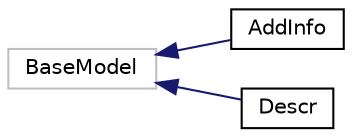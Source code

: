 digraph "Graphical Class Hierarchy"
{
  edge [fontname="Helvetica",fontsize="10",labelfontname="Helvetica",labelfontsize="10"];
  node [fontname="Helvetica",fontsize="10",shape=record];
  rankdir="LR";
  Node4 [label="BaseModel",height=0.2,width=0.4,color="grey75", fillcolor="white", style="filled"];
  Node4 -> Node0 [dir="back",color="midnightblue",fontsize="10",style="solid",fontname="Helvetica"];
  Node0 [label="AddInfo",height=0.2,width=0.4,color="black", fillcolor="white", style="filled",URL="$classservice__1_1_1lib_1_1rest__api_1_1end__points_1_1_add_info.html"];
  Node4 -> Node6 [dir="back",color="midnightblue",fontsize="10",style="solid",fontname="Helvetica"];
  Node6 [label="Descr",height=0.2,width=0.4,color="black", fillcolor="white", style="filled",URL="$classservice__1_1_1lib_1_1rest__api_1_1end__points_1_1_descr.html"];
}
